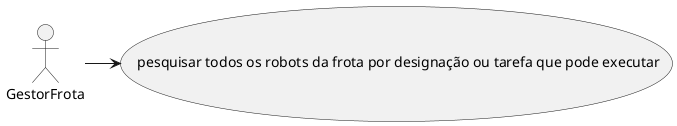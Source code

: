 @startuml
'https://plantuml.com/sequence-diagram

actor GestorFrota

GestorFrota -> ( pesquisar todos os robots da frota por designação ou tarefa que pode executar)
@enduml

